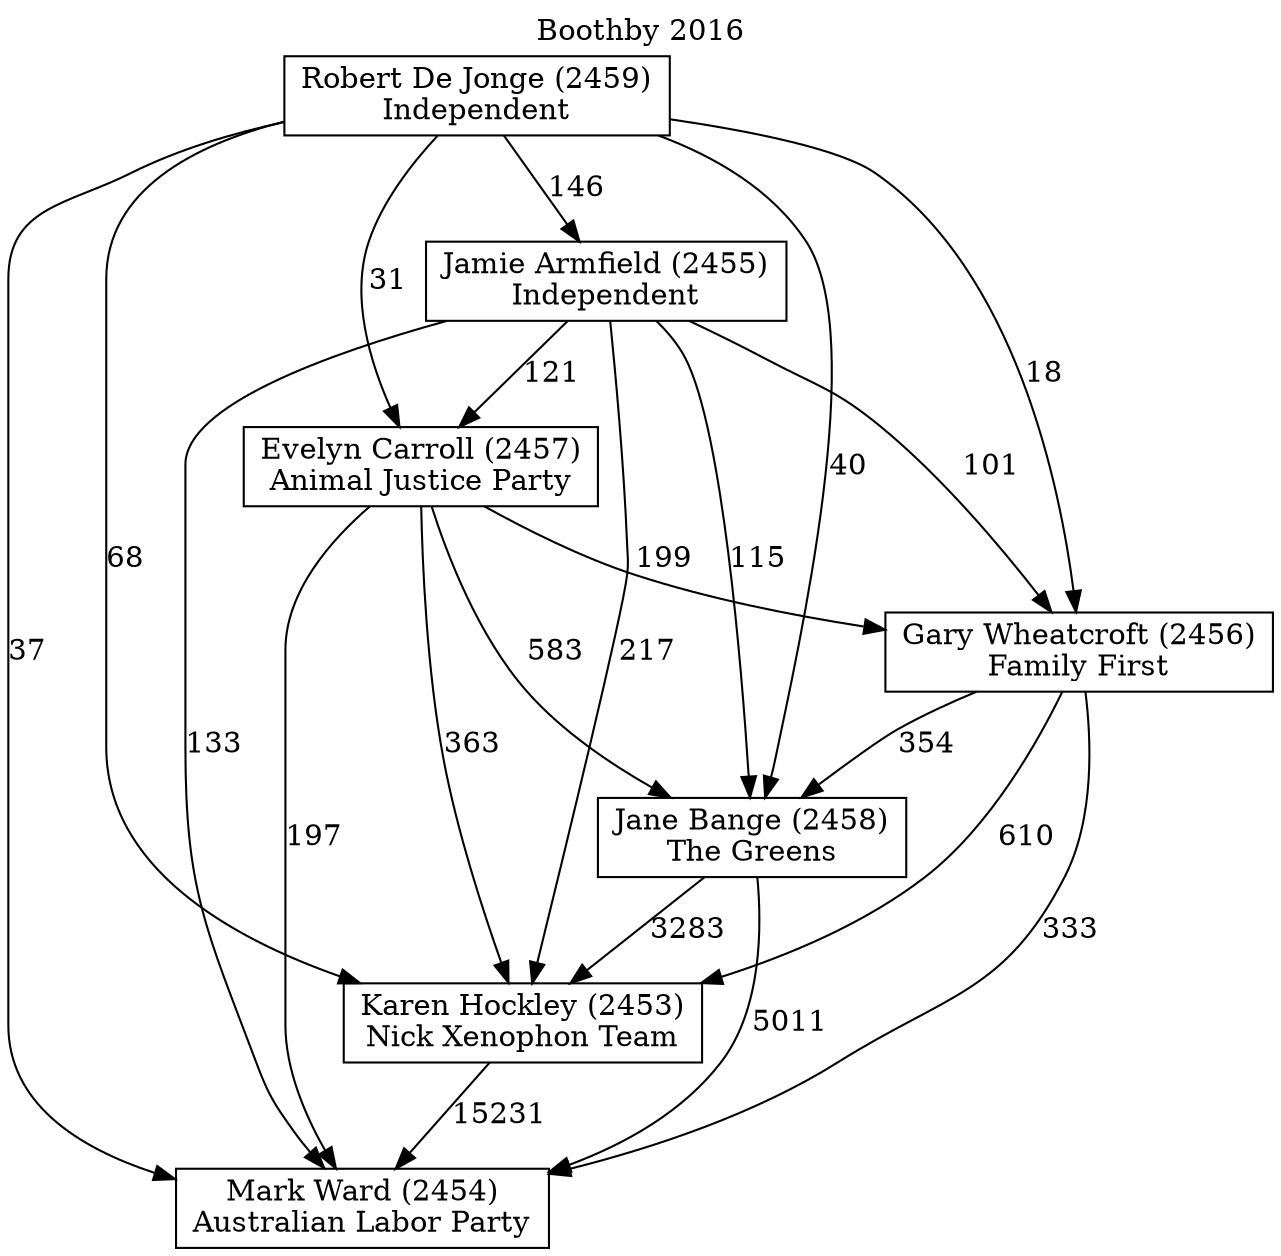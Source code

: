 // House preference flow
digraph "Mark Ward (2454)_Boothby_2016" {
	graph [label="Boothby 2016" labelloc=t mclimit=10]
	node [shape=box]
	"Mark Ward (2454)" [label="Mark Ward (2454)
Australian Labor Party"]
	"Karen Hockley (2453)" [label="Karen Hockley (2453)
Nick Xenophon Team"]
	"Jane Bange (2458)" [label="Jane Bange (2458)
The Greens"]
	"Gary Wheatcroft (2456)" [label="Gary Wheatcroft (2456)
Family First"]
	"Evelyn Carroll (2457)" [label="Evelyn Carroll (2457)
Animal Justice Party"]
	"Jamie Armfield (2455)" [label="Jamie Armfield (2455)
Independent"]
	"Robert De Jonge (2459)" [label="Robert De Jonge (2459)
Independent"]
	"Karen Hockley (2453)" -> "Mark Ward (2454)" [label=15231]
	"Jane Bange (2458)" -> "Karen Hockley (2453)" [label=3283]
	"Gary Wheatcroft (2456)" -> "Jane Bange (2458)" [label=354]
	"Evelyn Carroll (2457)" -> "Gary Wheatcroft (2456)" [label=199]
	"Jamie Armfield (2455)" -> "Evelyn Carroll (2457)" [label=121]
	"Robert De Jonge (2459)" -> "Jamie Armfield (2455)" [label=146]
	"Jane Bange (2458)" -> "Mark Ward (2454)" [label=5011]
	"Gary Wheatcroft (2456)" -> "Mark Ward (2454)" [label=333]
	"Evelyn Carroll (2457)" -> "Mark Ward (2454)" [label=197]
	"Jamie Armfield (2455)" -> "Mark Ward (2454)" [label=133]
	"Robert De Jonge (2459)" -> "Mark Ward (2454)" [label=37]
	"Robert De Jonge (2459)" -> "Evelyn Carroll (2457)" [label=31]
	"Jamie Armfield (2455)" -> "Gary Wheatcroft (2456)" [label=101]
	"Robert De Jonge (2459)" -> "Gary Wheatcroft (2456)" [label=18]
	"Evelyn Carroll (2457)" -> "Jane Bange (2458)" [label=583]
	"Jamie Armfield (2455)" -> "Jane Bange (2458)" [label=115]
	"Robert De Jonge (2459)" -> "Jane Bange (2458)" [label=40]
	"Gary Wheatcroft (2456)" -> "Karen Hockley (2453)" [label=610]
	"Evelyn Carroll (2457)" -> "Karen Hockley (2453)" [label=363]
	"Jamie Armfield (2455)" -> "Karen Hockley (2453)" [label=217]
	"Robert De Jonge (2459)" -> "Karen Hockley (2453)" [label=68]
}
